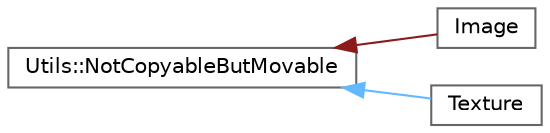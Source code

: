 digraph "Graphical Class Hierarchy"
{
 // LATEX_PDF_SIZE
  bgcolor="transparent";
  edge [fontname=Helvetica,fontsize=10,labelfontname=Helvetica,labelfontsize=10];
  node [fontname=Helvetica,fontsize=10,shape=box,height=0.2,width=0.4];
  rankdir="LR";
  Node0 [id="Node000000",label="Utils::NotCopyableButMovable",height=0.2,width=0.4,color="grey40", fillcolor="white", style="filled",URL="$class_utils_1_1_not_copyable_but_movable.html",tooltip=" "];
  Node0 -> Node1 [id="edge33_Node000000_Node000001",dir="back",color="firebrick4",style="solid",tooltip=" "];
  Node1 [id="Node000001",label="Image",height=0.2,width=0.4,color="grey40", fillcolor="white", style="filled",URL="$class_image.html",tooltip=" "];
  Node0 -> Node2 [id="edge34_Node000000_Node000002",dir="back",color="steelblue1",style="solid",tooltip=" "];
  Node2 [id="Node000002",label="Texture",height=0.2,width=0.4,color="grey40", fillcolor="white", style="filled",URL="$class_texture.html",tooltip=" "];
}
